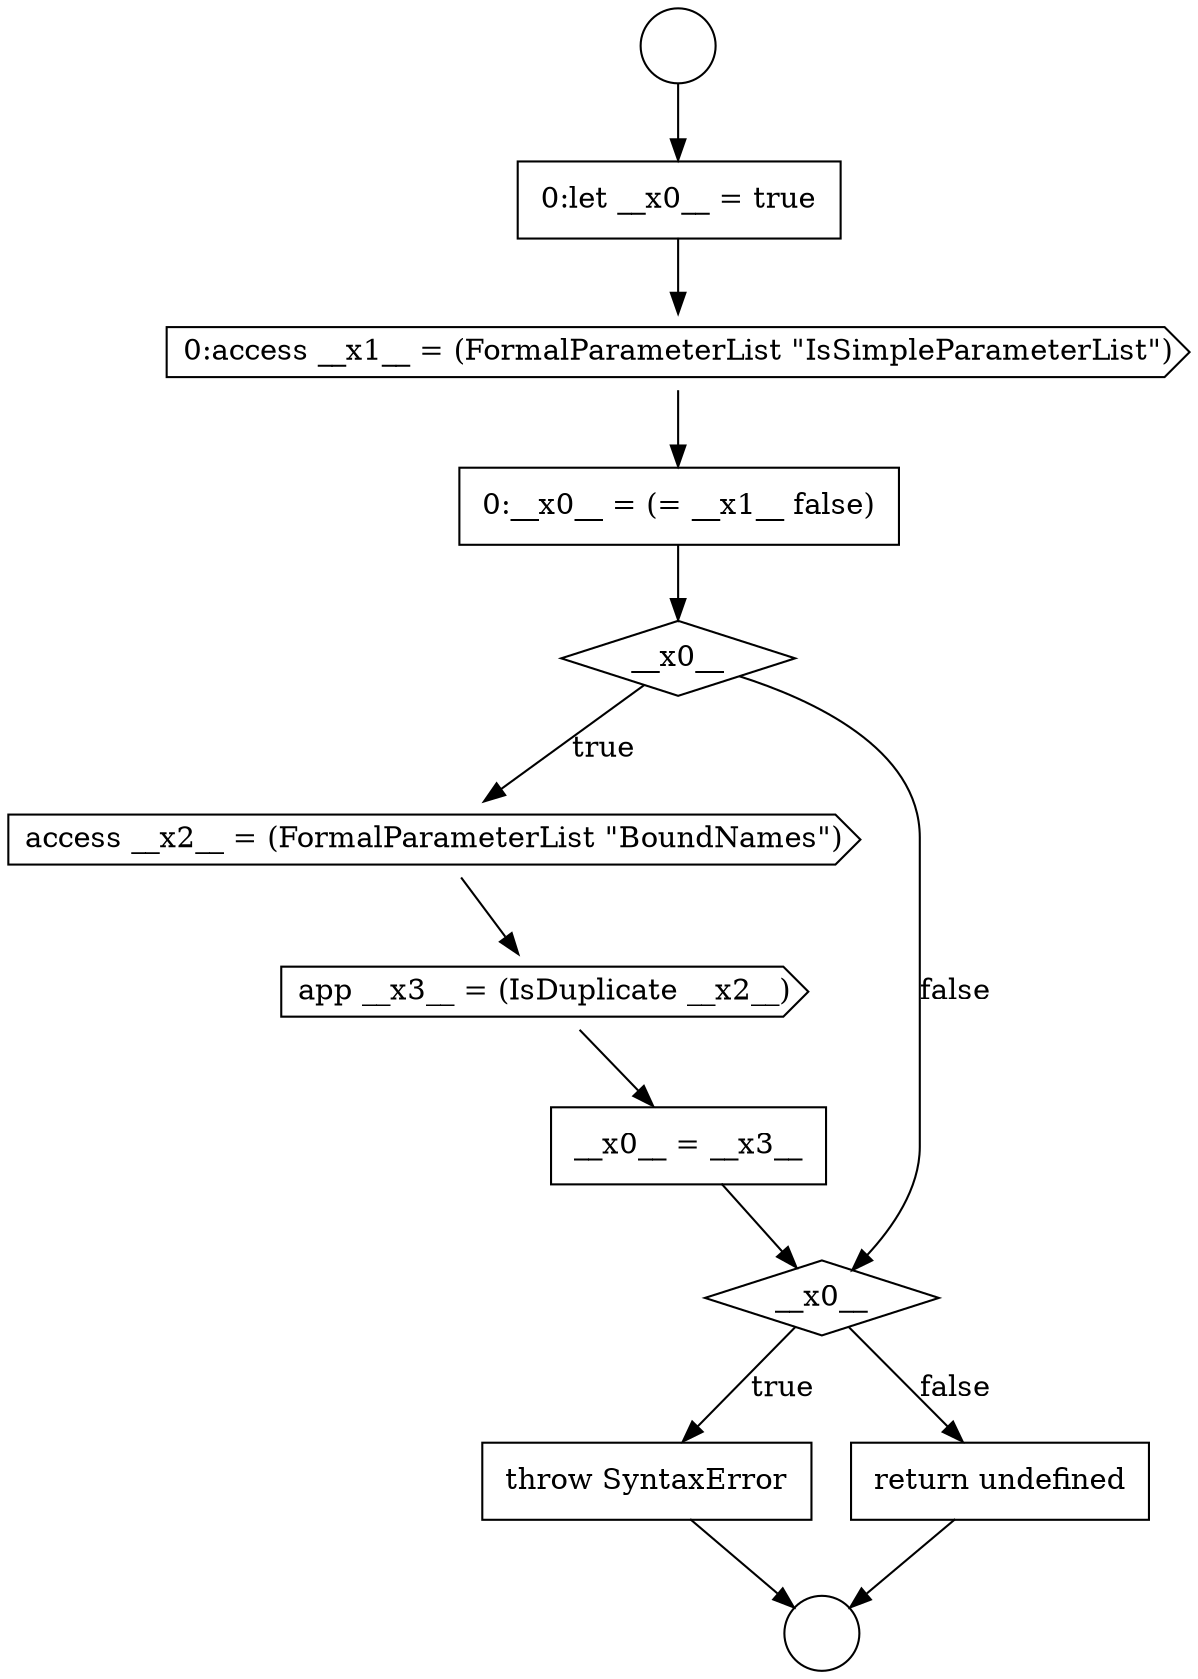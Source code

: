digraph {
  node17473 [shape=none, margin=0, label=<<font color="black">
    <table border="0" cellborder="1" cellspacing="0" cellpadding="10">
      <tr><td align="left">__x0__ = __x3__</td></tr>
    </table>
  </font>> color="black" fillcolor="white" style=filled]
  node17475 [shape=none, margin=0, label=<<font color="black">
    <table border="0" cellborder="1" cellspacing="0" cellpadding="10">
      <tr><td align="left">throw SyntaxError</td></tr>
    </table>
  </font>> color="black" fillcolor="white" style=filled]
  node17466 [shape=circle label=" " color="black" fillcolor="white" style=filled]
  node17470 [shape=diamond, label=<<font color="black">__x0__</font>> color="black" fillcolor="white" style=filled]
  node17467 [shape=none, margin=0, label=<<font color="black">
    <table border="0" cellborder="1" cellspacing="0" cellpadding="10">
      <tr><td align="left">0:let __x0__ = true</td></tr>
    </table>
  </font>> color="black" fillcolor="white" style=filled]
  node17471 [shape=cds, label=<<font color="black">access __x2__ = (FormalParameterList &quot;BoundNames&quot;)</font>> color="black" fillcolor="white" style=filled]
  node17468 [shape=cds, label=<<font color="black">0:access __x1__ = (FormalParameterList &quot;IsSimpleParameterList&quot;)</font>> color="black" fillcolor="white" style=filled]
  node17472 [shape=cds, label=<<font color="black">app __x3__ = (IsDuplicate __x2__)</font>> color="black" fillcolor="white" style=filled]
  node17465 [shape=circle label=" " color="black" fillcolor="white" style=filled]
  node17469 [shape=none, margin=0, label=<<font color="black">
    <table border="0" cellborder="1" cellspacing="0" cellpadding="10">
      <tr><td align="left">0:__x0__ = (= __x1__ false)</td></tr>
    </table>
  </font>> color="black" fillcolor="white" style=filled]
  node17474 [shape=diamond, label=<<font color="black">__x0__</font>> color="black" fillcolor="white" style=filled]
  node17476 [shape=none, margin=0, label=<<font color="black">
    <table border="0" cellborder="1" cellspacing="0" cellpadding="10">
      <tr><td align="left">return undefined</td></tr>
    </table>
  </font>> color="black" fillcolor="white" style=filled]
  node17471 -> node17472 [ color="black"]
  node17469 -> node17470 [ color="black"]
  node17468 -> node17469 [ color="black"]
  node17476 -> node17466 [ color="black"]
  node17470 -> node17471 [label=<<font color="black">true</font>> color="black"]
  node17470 -> node17474 [label=<<font color="black">false</font>> color="black"]
  node17465 -> node17467 [ color="black"]
  node17467 -> node17468 [ color="black"]
  node17473 -> node17474 [ color="black"]
  node17474 -> node17475 [label=<<font color="black">true</font>> color="black"]
  node17474 -> node17476 [label=<<font color="black">false</font>> color="black"]
  node17475 -> node17466 [ color="black"]
  node17472 -> node17473 [ color="black"]
}
